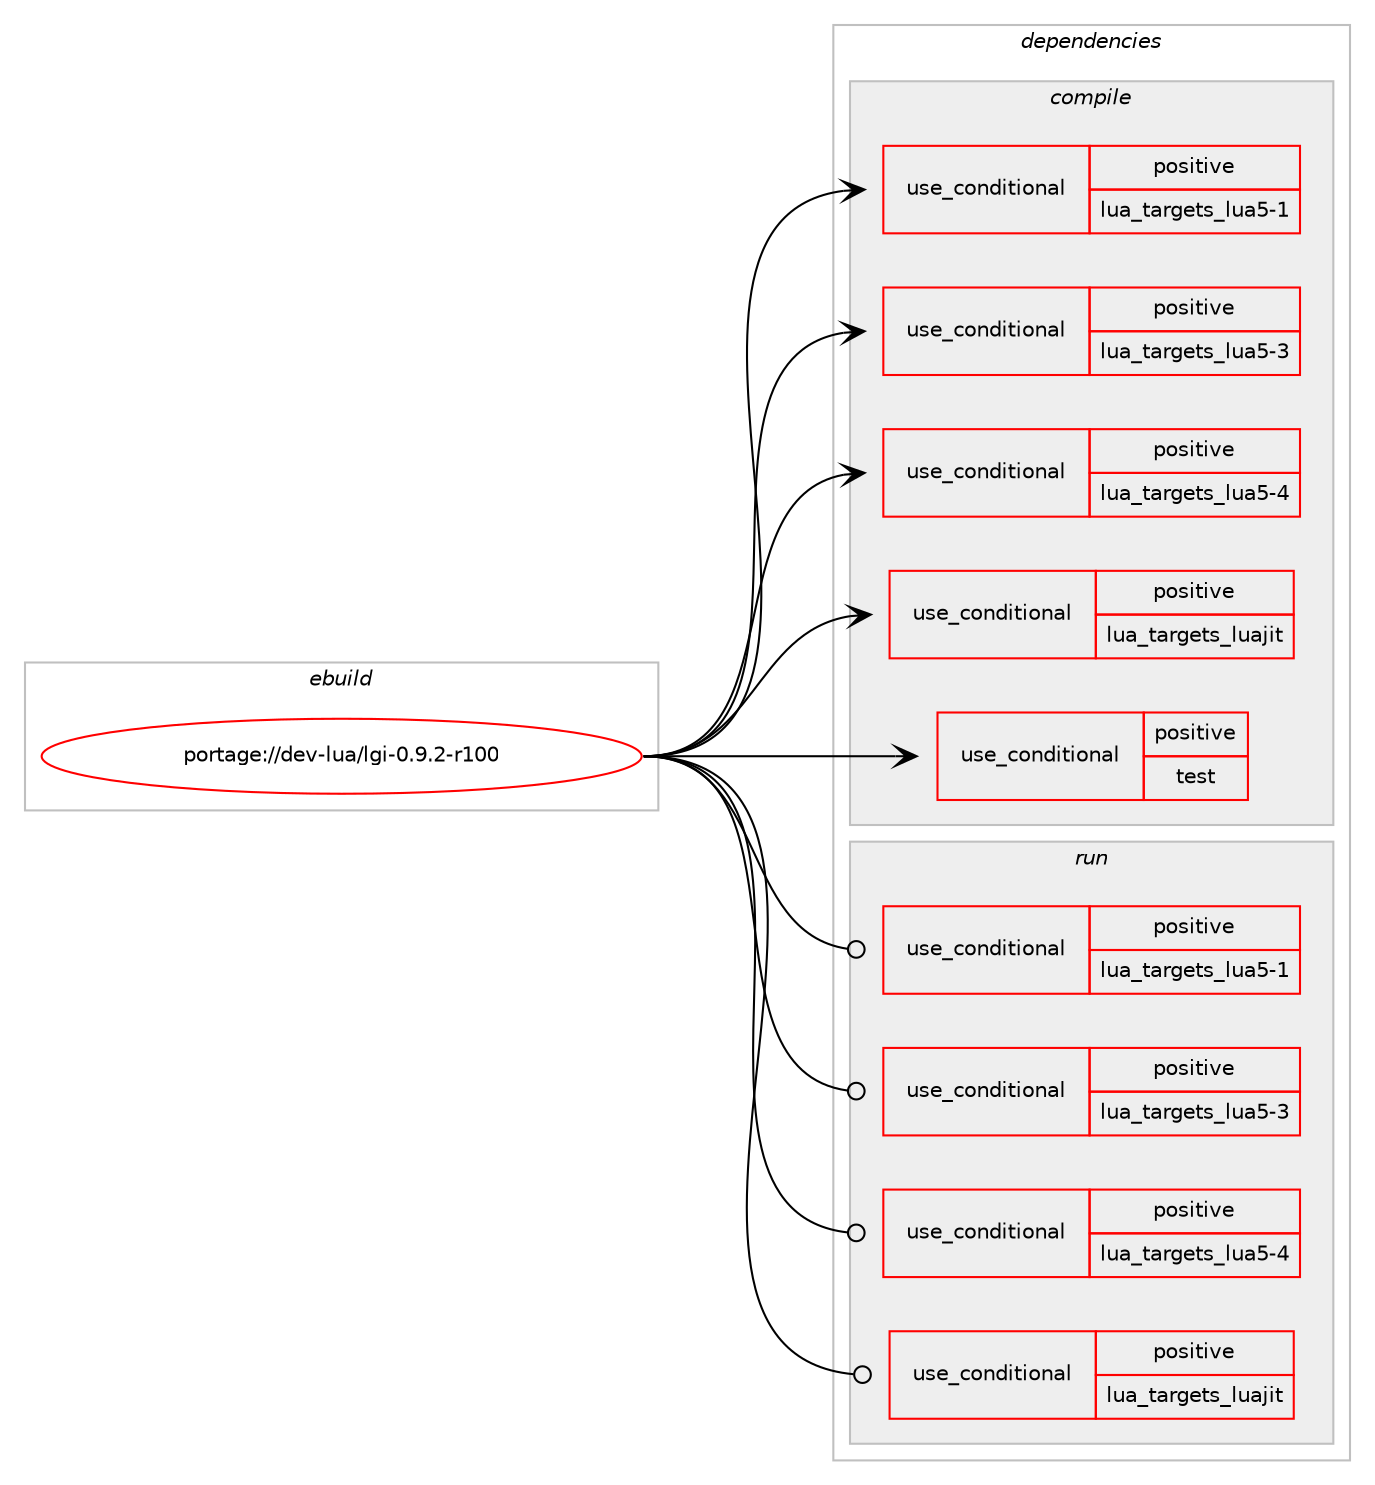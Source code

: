 digraph prolog {

# *************
# Graph options
# *************

newrank=true;
concentrate=true;
compound=true;
graph [rankdir=LR,fontname=Helvetica,fontsize=10,ranksep=1.5];#, ranksep=2.5, nodesep=0.2];
edge  [arrowhead=vee];
node  [fontname=Helvetica,fontsize=10];

# **********
# The ebuild
# **********

subgraph cluster_leftcol {
color=gray;
rank=same;
label=<<i>ebuild</i>>;
id [label="portage://dev-lua/lgi-0.9.2-r100", color=red, width=4, href="../dev-lua/lgi-0.9.2-r100.svg"];
}

# ****************
# The dependencies
# ****************

subgraph cluster_midcol {
color=gray;
label=<<i>dependencies</i>>;
subgraph cluster_compile {
fillcolor="#eeeeee";
style=filled;
label=<<i>compile</i>>;
subgraph cond28151 {
dependency58838 [label=<<TABLE BORDER="0" CELLBORDER="1" CELLSPACING="0" CELLPADDING="4"><TR><TD ROWSPAN="3" CELLPADDING="10">use_conditional</TD></TR><TR><TD>positive</TD></TR><TR><TD>lua_targets_lua5-1</TD></TR></TABLE>>, shape=none, color=red];
# *** BEGIN UNKNOWN DEPENDENCY TYPE (TODO) ***
# dependency58838 -> package_dependency(portage://dev-lua/lgi-0.9.2-r100,install,no,dev-lang,lua,none,[,,],[slot(5.1)],[])
# *** END UNKNOWN DEPENDENCY TYPE (TODO) ***

}
id:e -> dependency58838:w [weight=20,style="solid",arrowhead="vee"];
subgraph cond28152 {
dependency58839 [label=<<TABLE BORDER="0" CELLBORDER="1" CELLSPACING="0" CELLPADDING="4"><TR><TD ROWSPAN="3" CELLPADDING="10">use_conditional</TD></TR><TR><TD>positive</TD></TR><TR><TD>lua_targets_lua5-3</TD></TR></TABLE>>, shape=none, color=red];
# *** BEGIN UNKNOWN DEPENDENCY TYPE (TODO) ***
# dependency58839 -> package_dependency(portage://dev-lua/lgi-0.9.2-r100,install,no,dev-lang,lua,none,[,,],[slot(5.3)],[])
# *** END UNKNOWN DEPENDENCY TYPE (TODO) ***

}
id:e -> dependency58839:w [weight=20,style="solid",arrowhead="vee"];
subgraph cond28153 {
dependency58840 [label=<<TABLE BORDER="0" CELLBORDER="1" CELLSPACING="0" CELLPADDING="4"><TR><TD ROWSPAN="3" CELLPADDING="10">use_conditional</TD></TR><TR><TD>positive</TD></TR><TR><TD>lua_targets_lua5-4</TD></TR></TABLE>>, shape=none, color=red];
# *** BEGIN UNKNOWN DEPENDENCY TYPE (TODO) ***
# dependency58840 -> package_dependency(portage://dev-lua/lgi-0.9.2-r100,install,no,dev-lang,lua,none,[,,],[slot(5.4)],[])
# *** END UNKNOWN DEPENDENCY TYPE (TODO) ***

}
id:e -> dependency58840:w [weight=20,style="solid",arrowhead="vee"];
subgraph cond28154 {
dependency58841 [label=<<TABLE BORDER="0" CELLBORDER="1" CELLSPACING="0" CELLPADDING="4"><TR><TD ROWSPAN="3" CELLPADDING="10">use_conditional</TD></TR><TR><TD>positive</TD></TR><TR><TD>lua_targets_luajit</TD></TR></TABLE>>, shape=none, color=red];
# *** BEGIN UNKNOWN DEPENDENCY TYPE (TODO) ***
# dependency58841 -> package_dependency(portage://dev-lua/lgi-0.9.2-r100,install,no,dev-lang,luajit,none,[,,],any_same_slot,[])
# *** END UNKNOWN DEPENDENCY TYPE (TODO) ***

}
id:e -> dependency58841:w [weight=20,style="solid",arrowhead="vee"];
subgraph cond28155 {
dependency58842 [label=<<TABLE BORDER="0" CELLBORDER="1" CELLSPACING="0" CELLPADDING="4"><TR><TD ROWSPAN="3" CELLPADDING="10">use_conditional</TD></TR><TR><TD>positive</TD></TR><TR><TD>test</TD></TR></TABLE>>, shape=none, color=red];
# *** BEGIN UNKNOWN DEPENDENCY TYPE (TODO) ***
# dependency58842 -> package_dependency(portage://dev-lua/lgi-0.9.2-r100,install,no,x11-libs,cairo,none,[,,],[],[use(enable(glib),none)])
# *** END UNKNOWN DEPENDENCY TYPE (TODO) ***

# *** BEGIN UNKNOWN DEPENDENCY TYPE (TODO) ***
# dependency58842 -> package_dependency(portage://dev-lua/lgi-0.9.2-r100,install,no,x11-libs,gtk+,none,[,,],[],[use(enable(introspection),none)])
# *** END UNKNOWN DEPENDENCY TYPE (TODO) ***

# *** BEGIN UNKNOWN DEPENDENCY TYPE (TODO) ***
# dependency58842 -> package_dependency(portage://dev-lua/lgi-0.9.2-r100,install,no,x11-base,xorg-server,none,[,,],[],[use(enable(xvfb),none)])
# *** END UNKNOWN DEPENDENCY TYPE (TODO) ***

# *** BEGIN UNKNOWN DEPENDENCY TYPE (TODO) ***
# dependency58842 -> package_dependency(portage://dev-lua/lgi-0.9.2-r100,install,no,x11-apps,xhost,none,[,,],[],[])
# *** END UNKNOWN DEPENDENCY TYPE (TODO) ***

}
id:e -> dependency58842:w [weight=20,style="solid",arrowhead="vee"];
# *** BEGIN UNKNOWN DEPENDENCY TYPE (TODO) ***
# id -> package_dependency(portage://dev-lua/lgi-0.9.2-r100,install,no,dev-libs,glib,none,[,,],[],[])
# *** END UNKNOWN DEPENDENCY TYPE (TODO) ***

# *** BEGIN UNKNOWN DEPENDENCY TYPE (TODO) ***
# id -> package_dependency(portage://dev-lua/lgi-0.9.2-r100,install,no,dev-libs,gobject-introspection,none,[,,],[],[])
# *** END UNKNOWN DEPENDENCY TYPE (TODO) ***

# *** BEGIN UNKNOWN DEPENDENCY TYPE (TODO) ***
# id -> package_dependency(portage://dev-lua/lgi-0.9.2-r100,install,no,dev-libs,libffi,none,[,,],[slot(0),equal],[])
# *** END UNKNOWN DEPENDENCY TYPE (TODO) ***

}
subgraph cluster_compileandrun {
fillcolor="#eeeeee";
style=filled;
label=<<i>compile and run</i>>;
}
subgraph cluster_run {
fillcolor="#eeeeee";
style=filled;
label=<<i>run</i>>;
subgraph cond28156 {
dependency58843 [label=<<TABLE BORDER="0" CELLBORDER="1" CELLSPACING="0" CELLPADDING="4"><TR><TD ROWSPAN="3" CELLPADDING="10">use_conditional</TD></TR><TR><TD>positive</TD></TR><TR><TD>lua_targets_lua5-1</TD></TR></TABLE>>, shape=none, color=red];
# *** BEGIN UNKNOWN DEPENDENCY TYPE (TODO) ***
# dependency58843 -> package_dependency(portage://dev-lua/lgi-0.9.2-r100,run,no,dev-lang,lua,none,[,,],[slot(5.1)],[])
# *** END UNKNOWN DEPENDENCY TYPE (TODO) ***

}
id:e -> dependency58843:w [weight=20,style="solid",arrowhead="odot"];
subgraph cond28157 {
dependency58844 [label=<<TABLE BORDER="0" CELLBORDER="1" CELLSPACING="0" CELLPADDING="4"><TR><TD ROWSPAN="3" CELLPADDING="10">use_conditional</TD></TR><TR><TD>positive</TD></TR><TR><TD>lua_targets_lua5-3</TD></TR></TABLE>>, shape=none, color=red];
# *** BEGIN UNKNOWN DEPENDENCY TYPE (TODO) ***
# dependency58844 -> package_dependency(portage://dev-lua/lgi-0.9.2-r100,run,no,dev-lang,lua,none,[,,],[slot(5.3)],[])
# *** END UNKNOWN DEPENDENCY TYPE (TODO) ***

}
id:e -> dependency58844:w [weight=20,style="solid",arrowhead="odot"];
subgraph cond28158 {
dependency58845 [label=<<TABLE BORDER="0" CELLBORDER="1" CELLSPACING="0" CELLPADDING="4"><TR><TD ROWSPAN="3" CELLPADDING="10">use_conditional</TD></TR><TR><TD>positive</TD></TR><TR><TD>lua_targets_lua5-4</TD></TR></TABLE>>, shape=none, color=red];
# *** BEGIN UNKNOWN DEPENDENCY TYPE (TODO) ***
# dependency58845 -> package_dependency(portage://dev-lua/lgi-0.9.2-r100,run,no,dev-lang,lua,none,[,,],[slot(5.4)],[])
# *** END UNKNOWN DEPENDENCY TYPE (TODO) ***

}
id:e -> dependency58845:w [weight=20,style="solid",arrowhead="odot"];
subgraph cond28159 {
dependency58846 [label=<<TABLE BORDER="0" CELLBORDER="1" CELLSPACING="0" CELLPADDING="4"><TR><TD ROWSPAN="3" CELLPADDING="10">use_conditional</TD></TR><TR><TD>positive</TD></TR><TR><TD>lua_targets_luajit</TD></TR></TABLE>>, shape=none, color=red];
# *** BEGIN UNKNOWN DEPENDENCY TYPE (TODO) ***
# dependency58846 -> package_dependency(portage://dev-lua/lgi-0.9.2-r100,run,no,dev-lang,luajit,none,[,,],any_same_slot,[])
# *** END UNKNOWN DEPENDENCY TYPE (TODO) ***

}
id:e -> dependency58846:w [weight=20,style="solid",arrowhead="odot"];
# *** BEGIN UNKNOWN DEPENDENCY TYPE (TODO) ***
# id -> package_dependency(portage://dev-lua/lgi-0.9.2-r100,run,no,dev-libs,glib,none,[,,],[],[])
# *** END UNKNOWN DEPENDENCY TYPE (TODO) ***

# *** BEGIN UNKNOWN DEPENDENCY TYPE (TODO) ***
# id -> package_dependency(portage://dev-lua/lgi-0.9.2-r100,run,no,dev-libs,gobject-introspection,none,[,,],[],[])
# *** END UNKNOWN DEPENDENCY TYPE (TODO) ***

# *** BEGIN UNKNOWN DEPENDENCY TYPE (TODO) ***
# id -> package_dependency(portage://dev-lua/lgi-0.9.2-r100,run,no,dev-libs,libffi,none,[,,],[slot(0),equal],[])
# *** END UNKNOWN DEPENDENCY TYPE (TODO) ***

}
}

# **************
# The candidates
# **************

subgraph cluster_choices {
rank=same;
color=gray;
label=<<i>candidates</i>>;

}

}
